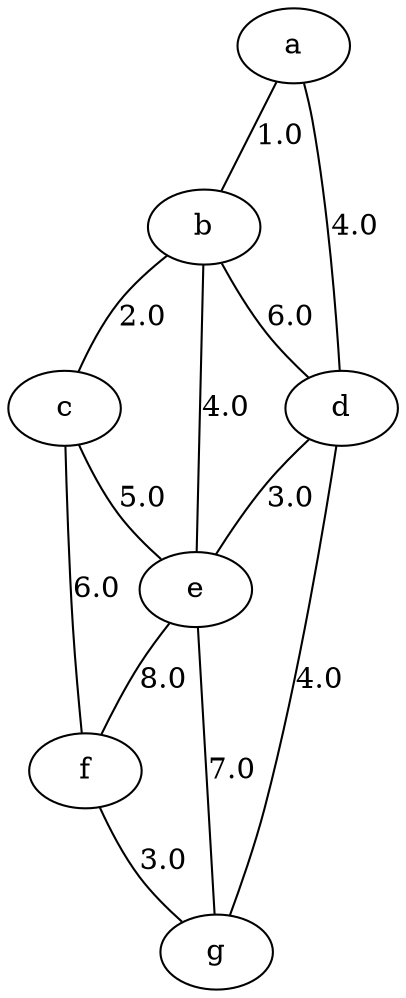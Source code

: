graph testeKruskal{
a -- b [label= 1.0];
a -- d [label= 4.0];
b -- c [label= 2.0];
b -- e [label= 4.0];
b -- d [label= 6.0];
c -- e [label= 5.0];
c -- f [label= 6.0];
d -- e [label= 3.0];
d -- g [label= 4.0];
e -- g [label= 7.0];
e -- f [label= 8.0];
f -- g [label= 3.0];
}